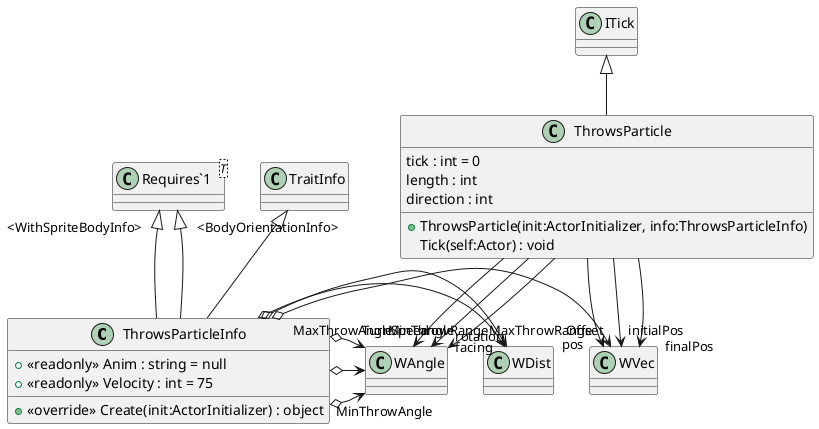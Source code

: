 @startuml
class ThrowsParticleInfo {
    + <<readonly>> Anim : string = null
    + <<readonly>> Velocity : int = 75
    + <<override>> Create(init:ActorInitializer) : object
}
class ThrowsParticle {
    tick : int = 0
    length : int
    direction : int
    + ThrowsParticle(init:ActorInitializer, info:ThrowsParticleInfo)
    Tick(self:Actor) : void
}
class "Requires`1"<T> {
}
TraitInfo <|-- ThrowsParticleInfo
"Requires`1" "<WithSpriteBodyInfo>" <|-- ThrowsParticleInfo
"Requires`1" "<BodyOrientationInfo>" <|-- ThrowsParticleInfo
ThrowsParticleInfo o-> "Offset" WVec
ThrowsParticleInfo o-> "MinThrowRange" WDist
ThrowsParticleInfo o-> "MaxThrowRange" WDist
ThrowsParticleInfo o-> "MinThrowAngle" WAngle
ThrowsParticleInfo o-> "MaxThrowAngle" WAngle
ThrowsParticleInfo o-> "TurnSpeed" WAngle
ITick <|-- ThrowsParticle
ThrowsParticle --> "pos" WVec
ThrowsParticle --> "initialPos" WVec
ThrowsParticle --> "finalPos" WVec
ThrowsParticle --> "angle" WAngle
ThrowsParticle --> "facing" WAngle
ThrowsParticle --> "rotation" WAngle
@enduml
